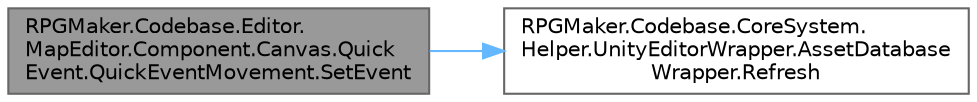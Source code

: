 digraph "RPGMaker.Codebase.Editor.MapEditor.Component.Canvas.QuickEvent.QuickEventMovement.SetEvent"
{
 // LATEX_PDF_SIZE
  bgcolor="transparent";
  edge [fontname=Helvetica,fontsize=10,labelfontname=Helvetica,labelfontsize=10];
  node [fontname=Helvetica,fontsize=10,shape=box,height=0.2,width=0.4];
  rankdir="LR";
  Node1 [id="Node000001",label="RPGMaker.Codebase.Editor.\lMapEditor.Component.Canvas.Quick\lEvent.QuickEventMovement.SetEvent",height=0.2,width=0.4,color="gray40", fillcolor="grey60", style="filled", fontcolor="black",tooltip="イベントの設定処理"];
  Node1 -> Node2 [id="edge1_Node000001_Node000002",color="steelblue1",style="solid",tooltip=" "];
  Node2 [id="Node000002",label="RPGMaker.Codebase.CoreSystem.\lHelper.UnityEditorWrapper.AssetDatabase\lWrapper.Refresh",height=0.2,width=0.4,color="grey40", fillcolor="white", style="filled",URL="$d9/d20/class_r_p_g_maker_1_1_codebase_1_1_core_system_1_1_helper_1_1_unity_editor_wrapper_1_1_asset_database_wrapper.html#a6a55f5098d23beaeadbcb41de897f051",tooltip=" "];
}
